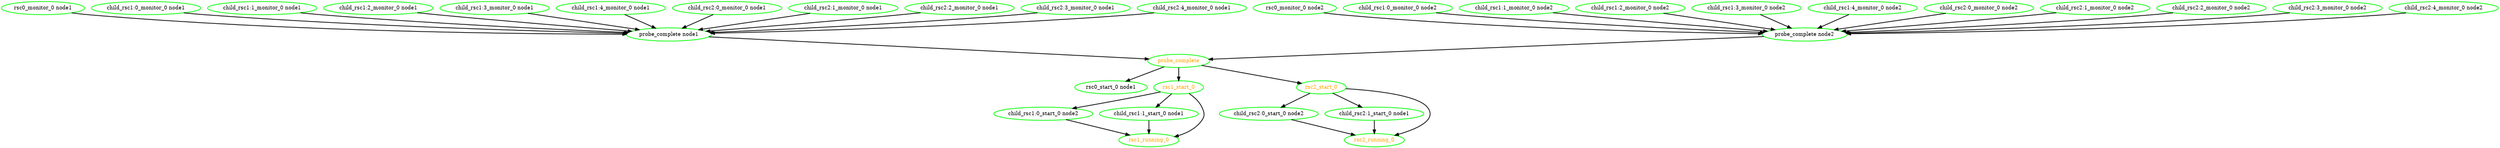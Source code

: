 digraph "g" {
	size = "30,30"
"probe_complete" [ style=bold color="green" fontcolor="orange" ]
"probe_complete node1" [ style=bold color="green" fontcolor="black" ]
"rsc0_monitor_0 node1" [ style=bold color="green" fontcolor="black" ]
"child_rsc1:0_monitor_0 node1" [ style=bold color="green" fontcolor="black" ]
"child_rsc1:1_monitor_0 node1" [ style=bold color="green" fontcolor="black" ]
"child_rsc1:2_monitor_0 node1" [ style=bold color="green" fontcolor="black" ]
"child_rsc1:3_monitor_0 node1" [ style=bold color="green" fontcolor="black" ]
"child_rsc1:4_monitor_0 node1" [ style=bold color="green" fontcolor="black" ]
"child_rsc2:0_monitor_0 node1" [ style=bold color="green" fontcolor="black" ]
"child_rsc2:1_monitor_0 node1" [ style=bold color="green" fontcolor="black" ]
"child_rsc2:2_monitor_0 node1" [ style=bold color="green" fontcolor="black" ]
"child_rsc2:3_monitor_0 node1" [ style=bold color="green" fontcolor="black" ]
"child_rsc2:4_monitor_0 node1" [ style=bold color="green" fontcolor="black" ]
"probe_complete node2" [ style=bold color="green" fontcolor="black" ]
"rsc0_monitor_0 node2" [ style=bold color="green" fontcolor="black" ]
"child_rsc1:0_monitor_0 node2" [ style=bold color="green" fontcolor="black" ]
"child_rsc1:1_monitor_0 node2" [ style=bold color="green" fontcolor="black" ]
"child_rsc1:2_monitor_0 node2" [ style=bold color="green" fontcolor="black" ]
"child_rsc1:3_monitor_0 node2" [ style=bold color="green" fontcolor="black" ]
"child_rsc1:4_monitor_0 node2" [ style=bold color="green" fontcolor="black" ]
"child_rsc2:0_monitor_0 node2" [ style=bold color="green" fontcolor="black" ]
"child_rsc2:1_monitor_0 node2" [ style=bold color="green" fontcolor="black" ]
"child_rsc2:2_monitor_0 node2" [ style=bold color="green" fontcolor="black" ]
"child_rsc2:3_monitor_0 node2" [ style=bold color="green" fontcolor="black" ]
"child_rsc2:4_monitor_0 node2" [ style=bold color="green" fontcolor="black" ]
"rsc0_start_0 node1" [ style=bold color="green" fontcolor="black" ]
"child_rsc1:0_start_0 node2" [ style=bold color="green" fontcolor="black" ]
"child_rsc1:1_start_0 node1" [ style=bold color="green" fontcolor="black" ]
"rsc1_start_0" [ style=bold color="green" fontcolor="orange" ]
"rsc1_running_0" [ style=bold color="green" fontcolor="orange" ]
"child_rsc2:0_start_0 node2" [ style=bold color="green" fontcolor="black" ]
"child_rsc2:1_start_0 node1" [ style=bold color="green" fontcolor="black" ]
"rsc2_start_0" [ style=bold color="green" fontcolor="orange" ]
"rsc2_running_0" [ style=bold color="green" fontcolor="orange" ]
"probe_complete node1" -> "probe_complete" [ style = bold]
"probe_complete node2" -> "probe_complete" [ style = bold]
"rsc0_monitor_0 node1" -> "probe_complete node1" [ style = bold]
"child_rsc1:0_monitor_0 node1" -> "probe_complete node1" [ style = bold]
"child_rsc1:1_monitor_0 node1" -> "probe_complete node1" [ style = bold]
"child_rsc1:2_monitor_0 node1" -> "probe_complete node1" [ style = bold]
"child_rsc1:3_monitor_0 node1" -> "probe_complete node1" [ style = bold]
"child_rsc1:4_monitor_0 node1" -> "probe_complete node1" [ style = bold]
"child_rsc2:0_monitor_0 node1" -> "probe_complete node1" [ style = bold]
"child_rsc2:1_monitor_0 node1" -> "probe_complete node1" [ style = bold]
"child_rsc2:2_monitor_0 node1" -> "probe_complete node1" [ style = bold]
"child_rsc2:3_monitor_0 node1" -> "probe_complete node1" [ style = bold]
"child_rsc2:4_monitor_0 node1" -> "probe_complete node1" [ style = bold]
"rsc0_monitor_0 node2" -> "probe_complete node2" [ style = bold]
"child_rsc1:0_monitor_0 node2" -> "probe_complete node2" [ style = bold]
"child_rsc1:1_monitor_0 node2" -> "probe_complete node2" [ style = bold]
"child_rsc1:2_monitor_0 node2" -> "probe_complete node2" [ style = bold]
"child_rsc1:3_monitor_0 node2" -> "probe_complete node2" [ style = bold]
"child_rsc1:4_monitor_0 node2" -> "probe_complete node2" [ style = bold]
"child_rsc2:0_monitor_0 node2" -> "probe_complete node2" [ style = bold]
"child_rsc2:1_monitor_0 node2" -> "probe_complete node2" [ style = bold]
"child_rsc2:2_monitor_0 node2" -> "probe_complete node2" [ style = bold]
"child_rsc2:3_monitor_0 node2" -> "probe_complete node2" [ style = bold]
"child_rsc2:4_monitor_0 node2" -> "probe_complete node2" [ style = bold]
"probe_complete" -> "rsc0_start_0 node1" [ style = bold]
"rsc1_start_0" -> "child_rsc1:0_start_0 node2" [ style = bold]
"rsc1_start_0" -> "child_rsc1:1_start_0 node1" [ style = bold]
"probe_complete" -> "rsc1_start_0" [ style = bold]
"child_rsc1:0_start_0 node2" -> "rsc1_running_0" [ style = bold]
"child_rsc1:1_start_0 node1" -> "rsc1_running_0" [ style = bold]
"rsc1_start_0" -> "rsc1_running_0" [ style = bold]
"rsc2_start_0" -> "child_rsc2:0_start_0 node2" [ style = bold]
"rsc2_start_0" -> "child_rsc2:1_start_0 node1" [ style = bold]
"probe_complete" -> "rsc2_start_0" [ style = bold]
"child_rsc2:0_start_0 node2" -> "rsc2_running_0" [ style = bold]
"child_rsc2:1_start_0 node1" -> "rsc2_running_0" [ style = bold]
"rsc2_start_0" -> "rsc2_running_0" [ style = bold]
}
